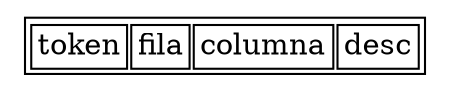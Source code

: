 digraph { 
nodo1[shape=plaintext ,label =<<TABLE><TR><TD>token</TD><TD>fila</TD><TD>columna</TD><TD>desc</TD></TR></TABLE>>] 
}
